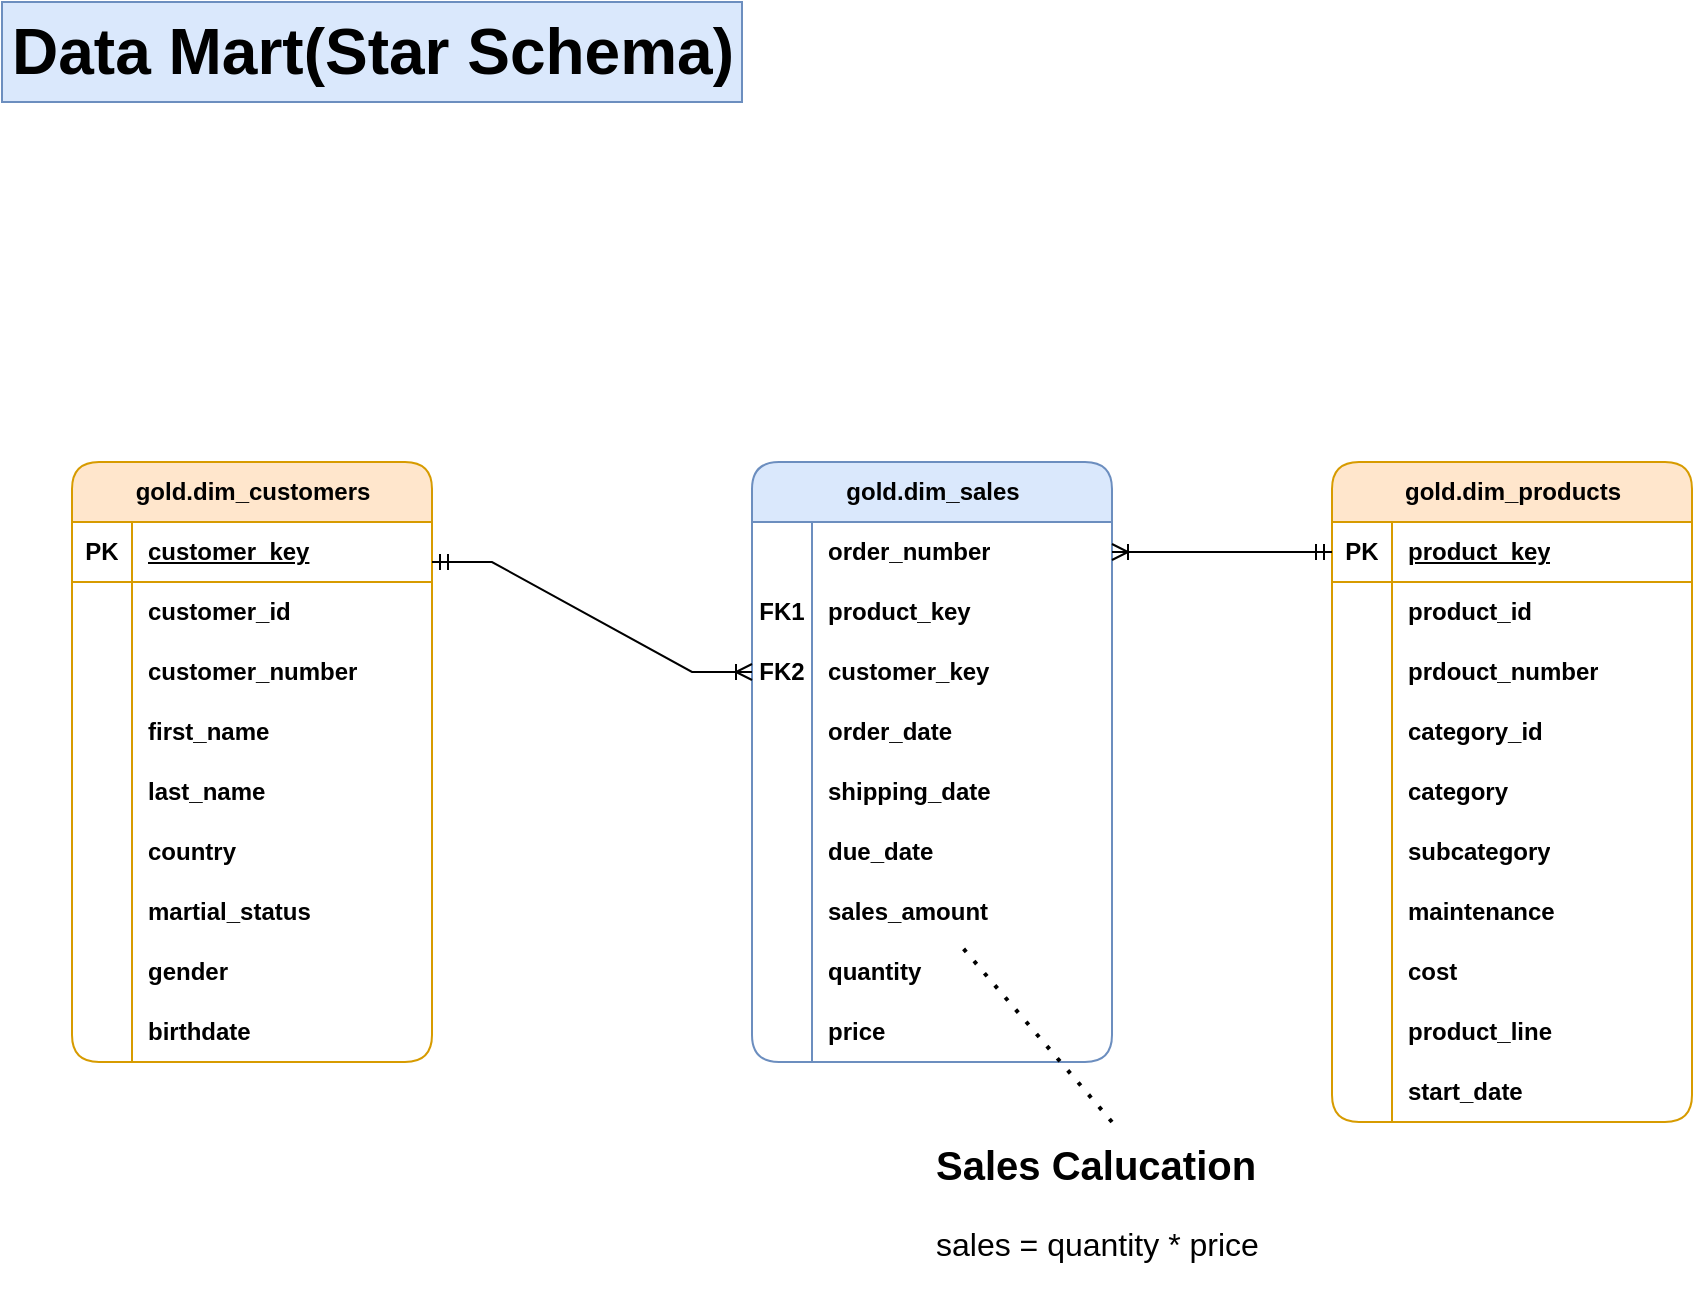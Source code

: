 <mxfile version="26.2.2">
  <diagram name="Page-1" id="klLKufNjEMABRukIhCHT">
    <mxGraphModel dx="2274" dy="779" grid="1" gridSize="10" guides="1" tooltips="1" connect="1" arrows="1" fold="1" page="1" pageScale="1" pageWidth="1200" pageHeight="1920" math="0" shadow="0">
      <root>
        <mxCell id="0" />
        <mxCell id="1" parent="0" />
        <mxCell id="yeSQ0_9H9f_iC3TppMp1-2" value="&lt;span&gt;&lt;font style=&quot;font-size: 32px;&quot;&gt;Data Mart(Star Schema)&lt;/font&gt;&lt;/span&gt;" style="text;html=1;align=center;verticalAlign=middle;resizable=0;points=[];autosize=1;strokeColor=#6c8ebf;fillColor=#dae8fc;fontStyle=1" vertex="1" parent="1">
          <mxGeometry x="-1065" y="30" width="370" height="50" as="geometry" />
        </mxCell>
        <mxCell id="yeSQ0_9H9f_iC3TppMp1-3" value="gold.dim_customers" style="shape=table;startSize=30;container=1;collapsible=1;childLayout=tableLayout;fixedRows=1;rowLines=0;fontStyle=1;align=center;resizeLast=1;html=1;fillColor=#ffe6cc;strokeColor=#d79b00;rounded=1;" vertex="1" parent="1">
          <mxGeometry x="-1030" y="260" width="180" height="300" as="geometry">
            <mxRectangle x="-670" y="310" width="150" height="30" as="alternateBounds" />
          </mxGeometry>
        </mxCell>
        <mxCell id="yeSQ0_9H9f_iC3TppMp1-4" value="" style="shape=tableRow;horizontal=0;startSize=0;swimlaneHead=0;swimlaneBody=0;fillColor=none;collapsible=0;dropTarget=0;points=[[0,0.5],[1,0.5]];portConstraint=eastwest;top=0;left=0;right=0;bottom=1;strokeColor=#d79b00;fontStyle=1" vertex="1" parent="yeSQ0_9H9f_iC3TppMp1-3">
          <mxGeometry y="30" width="180" height="30" as="geometry" />
        </mxCell>
        <mxCell id="yeSQ0_9H9f_iC3TppMp1-5" value="PK" style="shape=partialRectangle;connectable=0;fillColor=none;top=0;left=0;bottom=0;right=0;fontStyle=1;overflow=hidden;whiteSpace=wrap;html=1;strokeColor=#d79b00;" vertex="1" parent="yeSQ0_9H9f_iC3TppMp1-4">
          <mxGeometry width="30" height="30" as="geometry">
            <mxRectangle width="30" height="30" as="alternateBounds" />
          </mxGeometry>
        </mxCell>
        <mxCell id="yeSQ0_9H9f_iC3TppMp1-6" value="customer_key" style="shape=partialRectangle;connectable=0;fillColor=none;top=0;left=0;bottom=0;right=0;align=left;spacingLeft=6;fontStyle=5;overflow=hidden;whiteSpace=wrap;html=1;strokeColor=#d79b00;" vertex="1" parent="yeSQ0_9H9f_iC3TppMp1-4">
          <mxGeometry x="30" width="150" height="30" as="geometry">
            <mxRectangle width="150" height="30" as="alternateBounds" />
          </mxGeometry>
        </mxCell>
        <mxCell id="yeSQ0_9H9f_iC3TppMp1-7" value="" style="shape=tableRow;horizontal=0;startSize=0;swimlaneHead=0;swimlaneBody=0;fillColor=none;collapsible=0;dropTarget=0;points=[[0,0.5],[1,0.5]];portConstraint=eastwest;top=0;left=0;right=0;bottom=0;strokeColor=#d79b00;fontStyle=1" vertex="1" parent="yeSQ0_9H9f_iC3TppMp1-3">
          <mxGeometry y="60" width="180" height="30" as="geometry" />
        </mxCell>
        <mxCell id="yeSQ0_9H9f_iC3TppMp1-8" value="" style="shape=partialRectangle;connectable=0;fillColor=none;top=0;left=0;bottom=0;right=0;editable=1;overflow=hidden;whiteSpace=wrap;html=1;strokeColor=#d79b00;fontStyle=1" vertex="1" parent="yeSQ0_9H9f_iC3TppMp1-7">
          <mxGeometry width="30" height="30" as="geometry">
            <mxRectangle width="30" height="30" as="alternateBounds" />
          </mxGeometry>
        </mxCell>
        <mxCell id="yeSQ0_9H9f_iC3TppMp1-9" value="customer_id&lt;span style=&quot;white-space: pre;&quot;&gt;&#x9;&lt;/span&gt;&lt;span style=&quot;white-space: pre;&quot;&gt;&#x9;&lt;/span&gt;&lt;span style=&quot;white-space: pre;&quot;&gt;&#x9;&lt;/span&gt;&lt;span style=&quot;white-space: pre;&quot;&gt;&#x9;&lt;/span&gt;" style="shape=partialRectangle;connectable=0;fillColor=none;top=0;left=0;bottom=0;right=0;align=left;spacingLeft=6;overflow=hidden;whiteSpace=wrap;html=1;strokeColor=#d79b00;fontStyle=1" vertex="1" parent="yeSQ0_9H9f_iC3TppMp1-7">
          <mxGeometry x="30" width="150" height="30" as="geometry">
            <mxRectangle width="150" height="30" as="alternateBounds" />
          </mxGeometry>
        </mxCell>
        <mxCell id="yeSQ0_9H9f_iC3TppMp1-10" value="" style="shape=tableRow;horizontal=0;startSize=0;swimlaneHead=0;swimlaneBody=0;fillColor=none;collapsible=0;dropTarget=0;points=[[0,0.5],[1,0.5]];portConstraint=eastwest;top=0;left=0;right=0;bottom=0;strokeColor=#d79b00;fontStyle=1" vertex="1" parent="yeSQ0_9H9f_iC3TppMp1-3">
          <mxGeometry y="90" width="180" height="30" as="geometry" />
        </mxCell>
        <mxCell id="yeSQ0_9H9f_iC3TppMp1-11" value="" style="shape=partialRectangle;connectable=0;fillColor=none;top=0;left=0;bottom=0;right=0;editable=1;overflow=hidden;whiteSpace=wrap;html=1;strokeColor=#d79b00;fontStyle=1" vertex="1" parent="yeSQ0_9H9f_iC3TppMp1-10">
          <mxGeometry width="30" height="30" as="geometry">
            <mxRectangle width="30" height="30" as="alternateBounds" />
          </mxGeometry>
        </mxCell>
        <mxCell id="yeSQ0_9H9f_iC3TppMp1-12" value="customer_number" style="shape=partialRectangle;connectable=0;fillColor=none;top=0;left=0;bottom=0;right=0;align=left;spacingLeft=6;overflow=hidden;whiteSpace=wrap;html=1;strokeColor=#d79b00;fontStyle=1" vertex="1" parent="yeSQ0_9H9f_iC3TppMp1-10">
          <mxGeometry x="30" width="150" height="30" as="geometry">
            <mxRectangle width="150" height="30" as="alternateBounds" />
          </mxGeometry>
        </mxCell>
        <mxCell id="yeSQ0_9H9f_iC3TppMp1-13" value="" style="shape=tableRow;horizontal=0;startSize=0;swimlaneHead=0;swimlaneBody=0;fillColor=none;collapsible=0;dropTarget=0;points=[[0,0.5],[1,0.5]];portConstraint=eastwest;top=0;left=0;right=0;bottom=0;strokeColor=#d79b00;fontStyle=1" vertex="1" parent="yeSQ0_9H9f_iC3TppMp1-3">
          <mxGeometry y="120" width="180" height="30" as="geometry" />
        </mxCell>
        <mxCell id="yeSQ0_9H9f_iC3TppMp1-14" value="" style="shape=partialRectangle;connectable=0;fillColor=none;top=0;left=0;bottom=0;right=0;editable=1;overflow=hidden;whiteSpace=wrap;html=1;strokeColor=#d79b00;fontStyle=1" vertex="1" parent="yeSQ0_9H9f_iC3TppMp1-13">
          <mxGeometry width="30" height="30" as="geometry">
            <mxRectangle width="30" height="30" as="alternateBounds" />
          </mxGeometry>
        </mxCell>
        <mxCell id="yeSQ0_9H9f_iC3TppMp1-15" value="first_name" style="shape=partialRectangle;connectable=0;fillColor=none;top=0;left=0;bottom=0;right=0;align=left;spacingLeft=6;overflow=hidden;whiteSpace=wrap;html=1;strokeColor=#d79b00;fontStyle=1" vertex="1" parent="yeSQ0_9H9f_iC3TppMp1-13">
          <mxGeometry x="30" width="150" height="30" as="geometry">
            <mxRectangle width="150" height="30" as="alternateBounds" />
          </mxGeometry>
        </mxCell>
        <mxCell id="yeSQ0_9H9f_iC3TppMp1-16" value="" style="shape=tableRow;horizontal=0;startSize=0;swimlaneHead=0;swimlaneBody=0;fillColor=none;collapsible=0;dropTarget=0;points=[[0,0.5],[1,0.5]];portConstraint=eastwest;top=0;left=0;right=0;bottom=0;strokeColor=#d79b00;fontStyle=1" vertex="1" parent="yeSQ0_9H9f_iC3TppMp1-3">
          <mxGeometry y="150" width="180" height="30" as="geometry" />
        </mxCell>
        <mxCell id="yeSQ0_9H9f_iC3TppMp1-17" value="" style="shape=partialRectangle;connectable=0;fillColor=none;top=0;left=0;bottom=0;right=0;editable=1;overflow=hidden;whiteSpace=wrap;html=1;strokeColor=#d79b00;fontStyle=1" vertex="1" parent="yeSQ0_9H9f_iC3TppMp1-16">
          <mxGeometry width="30" height="30" as="geometry">
            <mxRectangle width="30" height="30" as="alternateBounds" />
          </mxGeometry>
        </mxCell>
        <mxCell id="yeSQ0_9H9f_iC3TppMp1-18" value="last_name&lt;span style=&quot;white-space: pre;&quot;&gt;&#x9;&lt;/span&gt;" style="shape=partialRectangle;connectable=0;fillColor=none;top=0;left=0;bottom=0;right=0;align=left;spacingLeft=6;overflow=hidden;whiteSpace=wrap;html=1;strokeColor=#d79b00;fontStyle=1" vertex="1" parent="yeSQ0_9H9f_iC3TppMp1-16">
          <mxGeometry x="30" width="150" height="30" as="geometry">
            <mxRectangle width="150" height="30" as="alternateBounds" />
          </mxGeometry>
        </mxCell>
        <mxCell id="yeSQ0_9H9f_iC3TppMp1-19" value="" style="shape=tableRow;horizontal=0;startSize=0;swimlaneHead=0;swimlaneBody=0;fillColor=none;collapsible=0;dropTarget=0;points=[[0,0.5],[1,0.5]];portConstraint=eastwest;top=0;left=0;right=0;bottom=0;strokeColor=#d79b00;fontStyle=1" vertex="1" parent="yeSQ0_9H9f_iC3TppMp1-3">
          <mxGeometry y="180" width="180" height="30" as="geometry" />
        </mxCell>
        <mxCell id="yeSQ0_9H9f_iC3TppMp1-20" value="" style="shape=partialRectangle;connectable=0;fillColor=none;top=0;left=0;bottom=0;right=0;editable=1;overflow=hidden;whiteSpace=wrap;html=1;strokeColor=#d79b00;fontStyle=1" vertex="1" parent="yeSQ0_9H9f_iC3TppMp1-19">
          <mxGeometry width="30" height="30" as="geometry">
            <mxRectangle width="30" height="30" as="alternateBounds" />
          </mxGeometry>
        </mxCell>
        <mxCell id="yeSQ0_9H9f_iC3TppMp1-21" value="country" style="shape=partialRectangle;connectable=0;fillColor=none;top=0;left=0;bottom=0;right=0;align=left;spacingLeft=6;overflow=hidden;whiteSpace=wrap;html=1;strokeColor=#d79b00;fontStyle=1" vertex="1" parent="yeSQ0_9H9f_iC3TppMp1-19">
          <mxGeometry x="30" width="150" height="30" as="geometry">
            <mxRectangle width="150" height="30" as="alternateBounds" />
          </mxGeometry>
        </mxCell>
        <mxCell id="yeSQ0_9H9f_iC3TppMp1-31" value="" style="shape=tableRow;horizontal=0;startSize=0;swimlaneHead=0;swimlaneBody=0;fillColor=none;collapsible=0;dropTarget=0;points=[[0,0.5],[1,0.5]];portConstraint=eastwest;top=0;left=0;right=0;bottom=0;strokeColor=#d79b00;fontStyle=1" vertex="1" parent="yeSQ0_9H9f_iC3TppMp1-3">
          <mxGeometry y="210" width="180" height="30" as="geometry" />
        </mxCell>
        <mxCell id="yeSQ0_9H9f_iC3TppMp1-32" value="" style="shape=partialRectangle;connectable=0;fillColor=none;top=0;left=0;bottom=0;right=0;editable=1;overflow=hidden;whiteSpace=wrap;html=1;strokeColor=#d79b00;fontStyle=1" vertex="1" parent="yeSQ0_9H9f_iC3TppMp1-31">
          <mxGeometry width="30" height="30" as="geometry">
            <mxRectangle width="30" height="30" as="alternateBounds" />
          </mxGeometry>
        </mxCell>
        <mxCell id="yeSQ0_9H9f_iC3TppMp1-33" value="martial_status" style="shape=partialRectangle;connectable=0;fillColor=none;top=0;left=0;bottom=0;right=0;align=left;spacingLeft=6;overflow=hidden;whiteSpace=wrap;html=1;strokeColor=#d79b00;fontStyle=1" vertex="1" parent="yeSQ0_9H9f_iC3TppMp1-31">
          <mxGeometry x="30" width="150" height="30" as="geometry">
            <mxRectangle width="150" height="30" as="alternateBounds" />
          </mxGeometry>
        </mxCell>
        <mxCell id="yeSQ0_9H9f_iC3TppMp1-22" value="" style="shape=tableRow;horizontal=0;startSize=0;swimlaneHead=0;swimlaneBody=0;fillColor=none;collapsible=0;dropTarget=0;points=[[0,0.5],[1,0.5]];portConstraint=eastwest;top=0;left=0;right=0;bottom=0;strokeColor=#d79b00;fontStyle=1" vertex="1" parent="yeSQ0_9H9f_iC3TppMp1-3">
          <mxGeometry y="240" width="180" height="30" as="geometry" />
        </mxCell>
        <mxCell id="yeSQ0_9H9f_iC3TppMp1-23" value="" style="shape=partialRectangle;connectable=0;fillColor=none;top=0;left=0;bottom=0;right=0;editable=1;overflow=hidden;whiteSpace=wrap;html=1;strokeColor=#d79b00;fontStyle=1" vertex="1" parent="yeSQ0_9H9f_iC3TppMp1-22">
          <mxGeometry width="30" height="30" as="geometry">
            <mxRectangle width="30" height="30" as="alternateBounds" />
          </mxGeometry>
        </mxCell>
        <mxCell id="yeSQ0_9H9f_iC3TppMp1-24" value="gender" style="shape=partialRectangle;connectable=0;fillColor=none;top=0;left=0;bottom=0;right=0;align=left;spacingLeft=6;overflow=hidden;whiteSpace=wrap;html=1;strokeColor=#d79b00;fontStyle=1" vertex="1" parent="yeSQ0_9H9f_iC3TppMp1-22">
          <mxGeometry x="30" width="150" height="30" as="geometry">
            <mxRectangle width="150" height="30" as="alternateBounds" />
          </mxGeometry>
        </mxCell>
        <mxCell id="yeSQ0_9H9f_iC3TppMp1-25" value="" style="shape=tableRow;horizontal=0;startSize=0;swimlaneHead=0;swimlaneBody=0;fillColor=none;collapsible=0;dropTarget=0;points=[[0,0.5],[1,0.5]];portConstraint=eastwest;top=0;left=0;right=0;bottom=0;strokeColor=#d79b00;fontStyle=1" vertex="1" parent="yeSQ0_9H9f_iC3TppMp1-3">
          <mxGeometry y="270" width="180" height="30" as="geometry" />
        </mxCell>
        <mxCell id="yeSQ0_9H9f_iC3TppMp1-26" value="" style="shape=partialRectangle;connectable=0;fillColor=none;top=0;left=0;bottom=0;right=0;editable=1;overflow=hidden;whiteSpace=wrap;html=1;strokeColor=#d79b00;fontStyle=1" vertex="1" parent="yeSQ0_9H9f_iC3TppMp1-25">
          <mxGeometry width="30" height="30" as="geometry">
            <mxRectangle width="30" height="30" as="alternateBounds" />
          </mxGeometry>
        </mxCell>
        <mxCell id="yeSQ0_9H9f_iC3TppMp1-27" value="birthdate" style="shape=partialRectangle;connectable=0;fillColor=none;top=0;left=0;bottom=0;right=0;align=left;spacingLeft=6;overflow=hidden;whiteSpace=wrap;html=1;strokeColor=#d79b00;fontStyle=1" vertex="1" parent="yeSQ0_9H9f_iC3TppMp1-25">
          <mxGeometry x="30" width="150" height="30" as="geometry">
            <mxRectangle width="150" height="30" as="alternateBounds" />
          </mxGeometry>
        </mxCell>
        <mxCell id="yeSQ0_9H9f_iC3TppMp1-34" value="gold.dim_sales" style="shape=table;startSize=30;container=1;collapsible=1;childLayout=tableLayout;fixedRows=1;rowLines=0;fontStyle=1;align=center;resizeLast=1;html=1;fillColor=#dae8fc;strokeColor=#6c8ebf;rounded=1;" vertex="1" parent="1">
          <mxGeometry x="-690" y="260" width="180" height="300" as="geometry">
            <mxRectangle x="-670" y="310" width="150" height="30" as="alternateBounds" />
          </mxGeometry>
        </mxCell>
        <mxCell id="yeSQ0_9H9f_iC3TppMp1-38" value="" style="shape=tableRow;horizontal=0;startSize=0;swimlaneHead=0;swimlaneBody=0;fillColor=none;collapsible=0;dropTarget=0;points=[[0,0.5],[1,0.5]];portConstraint=eastwest;top=0;left=0;right=0;bottom=0;strokeColor=#6c8ebf;fontStyle=1" vertex="1" parent="yeSQ0_9H9f_iC3TppMp1-34">
          <mxGeometry y="30" width="180" height="30" as="geometry" />
        </mxCell>
        <mxCell id="yeSQ0_9H9f_iC3TppMp1-39" value="" style="shape=partialRectangle;connectable=0;fillColor=none;top=0;left=0;bottom=0;right=0;editable=1;overflow=hidden;whiteSpace=wrap;html=1;strokeColor=#6c8ebf;fontStyle=1" vertex="1" parent="yeSQ0_9H9f_iC3TppMp1-38">
          <mxGeometry width="30" height="30" as="geometry">
            <mxRectangle width="30" height="30" as="alternateBounds" />
          </mxGeometry>
        </mxCell>
        <mxCell id="yeSQ0_9H9f_iC3TppMp1-40" value="order_number" style="shape=partialRectangle;connectable=0;fillColor=none;top=0;left=0;bottom=0;right=0;align=left;spacingLeft=6;overflow=hidden;whiteSpace=wrap;html=1;strokeColor=#6c8ebf;fontStyle=1" vertex="1" parent="yeSQ0_9H9f_iC3TppMp1-38">
          <mxGeometry x="30" width="150" height="30" as="geometry">
            <mxRectangle width="150" height="30" as="alternateBounds" />
          </mxGeometry>
        </mxCell>
        <mxCell id="yeSQ0_9H9f_iC3TppMp1-127" value="" style="shape=tableRow;horizontal=0;startSize=0;swimlaneHead=0;swimlaneBody=0;fillColor=none;collapsible=0;dropTarget=0;points=[[0,0.5],[1,0.5]];portConstraint=eastwest;top=0;left=0;right=0;bottom=0;strokeColor=#6c8ebf;fontStyle=1" vertex="1" parent="yeSQ0_9H9f_iC3TppMp1-34">
          <mxGeometry y="60" width="180" height="30" as="geometry" />
        </mxCell>
        <mxCell id="yeSQ0_9H9f_iC3TppMp1-128" value="FK1" style="shape=partialRectangle;connectable=0;fillColor=none;top=0;left=0;bottom=0;right=0;editable=1;overflow=hidden;whiteSpace=wrap;html=1;strokeColor=#6c8ebf;fontStyle=1" vertex="1" parent="yeSQ0_9H9f_iC3TppMp1-127">
          <mxGeometry width="30" height="30" as="geometry">
            <mxRectangle width="30" height="30" as="alternateBounds" />
          </mxGeometry>
        </mxCell>
        <mxCell id="yeSQ0_9H9f_iC3TppMp1-129" value="product_key&lt;span style=&quot;white-space: pre;&quot;&gt;&#x9;&lt;/span&gt;" style="shape=partialRectangle;connectable=0;fillColor=none;top=0;left=0;bottom=0;right=0;align=left;spacingLeft=6;overflow=hidden;whiteSpace=wrap;html=1;strokeColor=#6c8ebf;fontStyle=1" vertex="1" parent="yeSQ0_9H9f_iC3TppMp1-127">
          <mxGeometry x="30" width="150" height="30" as="geometry">
            <mxRectangle width="150" height="30" as="alternateBounds" />
          </mxGeometry>
        </mxCell>
        <mxCell id="yeSQ0_9H9f_iC3TppMp1-41" value="" style="shape=tableRow;horizontal=0;startSize=0;swimlaneHead=0;swimlaneBody=0;fillColor=none;collapsible=0;dropTarget=0;points=[[0,0.5],[1,0.5]];portConstraint=eastwest;top=0;left=0;right=0;bottom=0;strokeColor=#6c8ebf;fontStyle=1" vertex="1" parent="yeSQ0_9H9f_iC3TppMp1-34">
          <mxGeometry y="90" width="180" height="30" as="geometry" />
        </mxCell>
        <mxCell id="yeSQ0_9H9f_iC3TppMp1-42" value="FK2" style="shape=partialRectangle;connectable=0;fillColor=none;top=0;left=0;bottom=0;right=0;editable=1;overflow=hidden;whiteSpace=wrap;html=1;strokeColor=#6c8ebf;fontStyle=1" vertex="1" parent="yeSQ0_9H9f_iC3TppMp1-41">
          <mxGeometry width="30" height="30" as="geometry">
            <mxRectangle width="30" height="30" as="alternateBounds" />
          </mxGeometry>
        </mxCell>
        <mxCell id="yeSQ0_9H9f_iC3TppMp1-43" value="customer_key" style="shape=partialRectangle;connectable=0;fillColor=none;top=0;left=0;bottom=0;right=0;align=left;spacingLeft=6;overflow=hidden;whiteSpace=wrap;html=1;strokeColor=#6c8ebf;fontStyle=1" vertex="1" parent="yeSQ0_9H9f_iC3TppMp1-41">
          <mxGeometry x="30" width="150" height="30" as="geometry">
            <mxRectangle width="150" height="30" as="alternateBounds" />
          </mxGeometry>
        </mxCell>
        <mxCell id="yeSQ0_9H9f_iC3TppMp1-44" value="" style="shape=tableRow;horizontal=0;startSize=0;swimlaneHead=0;swimlaneBody=0;fillColor=none;collapsible=0;dropTarget=0;points=[[0,0.5],[1,0.5]];portConstraint=eastwest;top=0;left=0;right=0;bottom=0;strokeColor=#6c8ebf;fontStyle=1" vertex="1" parent="yeSQ0_9H9f_iC3TppMp1-34">
          <mxGeometry y="120" width="180" height="30" as="geometry" />
        </mxCell>
        <mxCell id="yeSQ0_9H9f_iC3TppMp1-45" value="" style="shape=partialRectangle;connectable=0;fillColor=none;top=0;left=0;bottom=0;right=0;editable=1;overflow=hidden;whiteSpace=wrap;html=1;strokeColor=#6c8ebf;fontStyle=1" vertex="1" parent="yeSQ0_9H9f_iC3TppMp1-44">
          <mxGeometry width="30" height="30" as="geometry">
            <mxRectangle width="30" height="30" as="alternateBounds" />
          </mxGeometry>
        </mxCell>
        <mxCell id="yeSQ0_9H9f_iC3TppMp1-46" value="order_date" style="shape=partialRectangle;connectable=0;fillColor=none;top=0;left=0;bottom=0;right=0;align=left;spacingLeft=6;overflow=hidden;whiteSpace=wrap;html=1;strokeColor=#6c8ebf;fontStyle=1" vertex="1" parent="yeSQ0_9H9f_iC3TppMp1-44">
          <mxGeometry x="30" width="150" height="30" as="geometry">
            <mxRectangle width="150" height="30" as="alternateBounds" />
          </mxGeometry>
        </mxCell>
        <mxCell id="yeSQ0_9H9f_iC3TppMp1-47" value="" style="shape=tableRow;horizontal=0;startSize=0;swimlaneHead=0;swimlaneBody=0;fillColor=none;collapsible=0;dropTarget=0;points=[[0,0.5],[1,0.5]];portConstraint=eastwest;top=0;left=0;right=0;bottom=0;strokeColor=#6c8ebf;fontStyle=1" vertex="1" parent="yeSQ0_9H9f_iC3TppMp1-34">
          <mxGeometry y="150" width="180" height="30" as="geometry" />
        </mxCell>
        <mxCell id="yeSQ0_9H9f_iC3TppMp1-48" value="" style="shape=partialRectangle;connectable=0;fillColor=none;top=0;left=0;bottom=0;right=0;editable=1;overflow=hidden;whiteSpace=wrap;html=1;strokeColor=#6c8ebf;fontStyle=1" vertex="1" parent="yeSQ0_9H9f_iC3TppMp1-47">
          <mxGeometry width="30" height="30" as="geometry">
            <mxRectangle width="30" height="30" as="alternateBounds" />
          </mxGeometry>
        </mxCell>
        <mxCell id="yeSQ0_9H9f_iC3TppMp1-49" value="shipping_date" style="shape=partialRectangle;connectable=0;fillColor=none;top=0;left=0;bottom=0;right=0;align=left;spacingLeft=6;overflow=hidden;whiteSpace=wrap;html=1;strokeColor=#6c8ebf;fontStyle=1" vertex="1" parent="yeSQ0_9H9f_iC3TppMp1-47">
          <mxGeometry x="30" width="150" height="30" as="geometry">
            <mxRectangle width="150" height="30" as="alternateBounds" />
          </mxGeometry>
        </mxCell>
        <mxCell id="yeSQ0_9H9f_iC3TppMp1-50" value="" style="shape=tableRow;horizontal=0;startSize=0;swimlaneHead=0;swimlaneBody=0;fillColor=none;collapsible=0;dropTarget=0;points=[[0,0.5],[1,0.5]];portConstraint=eastwest;top=0;left=0;right=0;bottom=0;strokeColor=#6c8ebf;fontStyle=1" vertex="1" parent="yeSQ0_9H9f_iC3TppMp1-34">
          <mxGeometry y="180" width="180" height="30" as="geometry" />
        </mxCell>
        <mxCell id="yeSQ0_9H9f_iC3TppMp1-51" value="" style="shape=partialRectangle;connectable=0;fillColor=none;top=0;left=0;bottom=0;right=0;editable=1;overflow=hidden;whiteSpace=wrap;html=1;strokeColor=#6c8ebf;fontStyle=1" vertex="1" parent="yeSQ0_9H9f_iC3TppMp1-50">
          <mxGeometry width="30" height="30" as="geometry">
            <mxRectangle width="30" height="30" as="alternateBounds" />
          </mxGeometry>
        </mxCell>
        <mxCell id="yeSQ0_9H9f_iC3TppMp1-52" value="due_date" style="shape=partialRectangle;connectable=0;fillColor=none;top=0;left=0;bottom=0;right=0;align=left;spacingLeft=6;overflow=hidden;whiteSpace=wrap;html=1;strokeColor=#6c8ebf;fontStyle=1" vertex="1" parent="yeSQ0_9H9f_iC3TppMp1-50">
          <mxGeometry x="30" width="150" height="30" as="geometry">
            <mxRectangle width="150" height="30" as="alternateBounds" />
          </mxGeometry>
        </mxCell>
        <mxCell id="yeSQ0_9H9f_iC3TppMp1-53" value="" style="shape=tableRow;horizontal=0;startSize=0;swimlaneHead=0;swimlaneBody=0;fillColor=none;collapsible=0;dropTarget=0;points=[[0,0.5],[1,0.5]];portConstraint=eastwest;top=0;left=0;right=0;bottom=0;strokeColor=#6c8ebf;fontStyle=1" vertex="1" parent="yeSQ0_9H9f_iC3TppMp1-34">
          <mxGeometry y="210" width="180" height="30" as="geometry" />
        </mxCell>
        <mxCell id="yeSQ0_9H9f_iC3TppMp1-54" value="" style="shape=partialRectangle;connectable=0;fillColor=none;top=0;left=0;bottom=0;right=0;editable=1;overflow=hidden;whiteSpace=wrap;html=1;strokeColor=#6c8ebf;fontStyle=1" vertex="1" parent="yeSQ0_9H9f_iC3TppMp1-53">
          <mxGeometry width="30" height="30" as="geometry">
            <mxRectangle width="30" height="30" as="alternateBounds" />
          </mxGeometry>
        </mxCell>
        <mxCell id="yeSQ0_9H9f_iC3TppMp1-55" value="sales_amount" style="shape=partialRectangle;connectable=0;fillColor=none;top=0;left=0;bottom=0;right=0;align=left;spacingLeft=6;overflow=hidden;whiteSpace=wrap;html=1;strokeColor=#6c8ebf;fontStyle=1" vertex="1" parent="yeSQ0_9H9f_iC3TppMp1-53">
          <mxGeometry x="30" width="150" height="30" as="geometry">
            <mxRectangle width="150" height="30" as="alternateBounds" />
          </mxGeometry>
        </mxCell>
        <mxCell id="yeSQ0_9H9f_iC3TppMp1-56" value="" style="shape=tableRow;horizontal=0;startSize=0;swimlaneHead=0;swimlaneBody=0;fillColor=none;collapsible=0;dropTarget=0;points=[[0,0.5],[1,0.5]];portConstraint=eastwest;top=0;left=0;right=0;bottom=0;strokeColor=#6c8ebf;fontStyle=1" vertex="1" parent="yeSQ0_9H9f_iC3TppMp1-34">
          <mxGeometry y="240" width="180" height="30" as="geometry" />
        </mxCell>
        <mxCell id="yeSQ0_9H9f_iC3TppMp1-57" value="" style="shape=partialRectangle;connectable=0;fillColor=none;top=0;left=0;bottom=0;right=0;editable=1;overflow=hidden;whiteSpace=wrap;html=1;strokeColor=#6c8ebf;fontStyle=1" vertex="1" parent="yeSQ0_9H9f_iC3TppMp1-56">
          <mxGeometry width="30" height="30" as="geometry">
            <mxRectangle width="30" height="30" as="alternateBounds" />
          </mxGeometry>
        </mxCell>
        <mxCell id="yeSQ0_9H9f_iC3TppMp1-58" value="quantity" style="shape=partialRectangle;connectable=0;fillColor=none;top=0;left=0;bottom=0;right=0;align=left;spacingLeft=6;overflow=hidden;whiteSpace=wrap;html=1;strokeColor=#6c8ebf;fontStyle=1" vertex="1" parent="yeSQ0_9H9f_iC3TppMp1-56">
          <mxGeometry x="30" width="150" height="30" as="geometry">
            <mxRectangle width="150" height="30" as="alternateBounds" />
          </mxGeometry>
        </mxCell>
        <mxCell id="yeSQ0_9H9f_iC3TppMp1-59" value="" style="shape=tableRow;horizontal=0;startSize=0;swimlaneHead=0;swimlaneBody=0;fillColor=none;collapsible=0;dropTarget=0;points=[[0,0.5],[1,0.5]];portConstraint=eastwest;top=0;left=0;right=0;bottom=0;strokeColor=#6c8ebf;fontStyle=1" vertex="1" parent="yeSQ0_9H9f_iC3TppMp1-34">
          <mxGeometry y="270" width="180" height="30" as="geometry" />
        </mxCell>
        <mxCell id="yeSQ0_9H9f_iC3TppMp1-60" value="" style="shape=partialRectangle;connectable=0;fillColor=none;top=0;left=0;bottom=0;right=0;editable=1;overflow=hidden;whiteSpace=wrap;html=1;strokeColor=#6c8ebf;fontStyle=1" vertex="1" parent="yeSQ0_9H9f_iC3TppMp1-59">
          <mxGeometry width="30" height="30" as="geometry">
            <mxRectangle width="30" height="30" as="alternateBounds" />
          </mxGeometry>
        </mxCell>
        <mxCell id="yeSQ0_9H9f_iC3TppMp1-61" value="price" style="shape=partialRectangle;connectable=0;fillColor=none;top=0;left=0;bottom=0;right=0;align=left;spacingLeft=6;overflow=hidden;whiteSpace=wrap;html=1;strokeColor=#6c8ebf;fontStyle=1" vertex="1" parent="yeSQ0_9H9f_iC3TppMp1-59">
          <mxGeometry x="30" width="150" height="30" as="geometry">
            <mxRectangle width="150" height="30" as="alternateBounds" />
          </mxGeometry>
        </mxCell>
        <mxCell id="yeSQ0_9H9f_iC3TppMp1-90" value="gold.dim_products" style="shape=table;startSize=30;container=1;collapsible=1;childLayout=tableLayout;fixedRows=1;rowLines=0;fontStyle=1;align=center;resizeLast=1;html=1;fillColor=#ffe6cc;strokeColor=#d79b00;rounded=1;" vertex="1" parent="1">
          <mxGeometry x="-400" y="260" width="180" height="330" as="geometry">
            <mxRectangle x="-670" y="310" width="150" height="30" as="alternateBounds" />
          </mxGeometry>
        </mxCell>
        <mxCell id="yeSQ0_9H9f_iC3TppMp1-91" value="" style="shape=tableRow;horizontal=0;startSize=0;swimlaneHead=0;swimlaneBody=0;fillColor=none;collapsible=0;dropTarget=0;points=[[0,0.5],[1,0.5]];portConstraint=eastwest;top=0;left=0;right=0;bottom=1;strokeColor=#d79b00;fontStyle=1" vertex="1" parent="yeSQ0_9H9f_iC3TppMp1-90">
          <mxGeometry y="30" width="180" height="30" as="geometry" />
        </mxCell>
        <mxCell id="yeSQ0_9H9f_iC3TppMp1-92" value="PK" style="shape=partialRectangle;connectable=0;fillColor=none;top=0;left=0;bottom=0;right=0;fontStyle=1;overflow=hidden;whiteSpace=wrap;html=1;strokeColor=#d79b00;" vertex="1" parent="yeSQ0_9H9f_iC3TppMp1-91">
          <mxGeometry width="30" height="30" as="geometry">
            <mxRectangle width="30" height="30" as="alternateBounds" />
          </mxGeometry>
        </mxCell>
        <mxCell id="yeSQ0_9H9f_iC3TppMp1-93" value="product_key" style="shape=partialRectangle;connectable=0;fillColor=none;top=0;left=0;bottom=0;right=0;align=left;spacingLeft=6;fontStyle=5;overflow=hidden;whiteSpace=wrap;html=1;strokeColor=#d79b00;" vertex="1" parent="yeSQ0_9H9f_iC3TppMp1-91">
          <mxGeometry x="30" width="150" height="30" as="geometry">
            <mxRectangle width="150" height="30" as="alternateBounds" />
          </mxGeometry>
        </mxCell>
        <mxCell id="yeSQ0_9H9f_iC3TppMp1-94" value="" style="shape=tableRow;horizontal=0;startSize=0;swimlaneHead=0;swimlaneBody=0;fillColor=none;collapsible=0;dropTarget=0;points=[[0,0.5],[1,0.5]];portConstraint=eastwest;top=0;left=0;right=0;bottom=0;strokeColor=#d79b00;fontStyle=1" vertex="1" parent="yeSQ0_9H9f_iC3TppMp1-90">
          <mxGeometry y="60" width="180" height="30" as="geometry" />
        </mxCell>
        <mxCell id="yeSQ0_9H9f_iC3TppMp1-95" value="" style="shape=partialRectangle;connectable=0;fillColor=none;top=0;left=0;bottom=0;right=0;editable=1;overflow=hidden;whiteSpace=wrap;html=1;strokeColor=#d79b00;fontStyle=1" vertex="1" parent="yeSQ0_9H9f_iC3TppMp1-94">
          <mxGeometry width="30" height="30" as="geometry">
            <mxRectangle width="30" height="30" as="alternateBounds" />
          </mxGeometry>
        </mxCell>
        <mxCell id="yeSQ0_9H9f_iC3TppMp1-96" value="product_id" style="shape=partialRectangle;connectable=0;fillColor=none;top=0;left=0;bottom=0;right=0;align=left;spacingLeft=6;overflow=hidden;whiteSpace=wrap;html=1;strokeColor=#d79b00;fontStyle=1" vertex="1" parent="yeSQ0_9H9f_iC3TppMp1-94">
          <mxGeometry x="30" width="150" height="30" as="geometry">
            <mxRectangle width="150" height="30" as="alternateBounds" />
          </mxGeometry>
        </mxCell>
        <mxCell id="yeSQ0_9H9f_iC3TppMp1-97" value="" style="shape=tableRow;horizontal=0;startSize=0;swimlaneHead=0;swimlaneBody=0;fillColor=none;collapsible=0;dropTarget=0;points=[[0,0.5],[1,0.5]];portConstraint=eastwest;top=0;left=0;right=0;bottom=0;strokeColor=#d79b00;fontStyle=1" vertex="1" parent="yeSQ0_9H9f_iC3TppMp1-90">
          <mxGeometry y="90" width="180" height="30" as="geometry" />
        </mxCell>
        <mxCell id="yeSQ0_9H9f_iC3TppMp1-98" value="" style="shape=partialRectangle;connectable=0;fillColor=none;top=0;left=0;bottom=0;right=0;editable=1;overflow=hidden;whiteSpace=wrap;html=1;strokeColor=#d79b00;fontStyle=1" vertex="1" parent="yeSQ0_9H9f_iC3TppMp1-97">
          <mxGeometry width="30" height="30" as="geometry">
            <mxRectangle width="30" height="30" as="alternateBounds" />
          </mxGeometry>
        </mxCell>
        <mxCell id="yeSQ0_9H9f_iC3TppMp1-99" value="prdouct_number" style="shape=partialRectangle;connectable=0;fillColor=none;top=0;left=0;bottom=0;right=0;align=left;spacingLeft=6;overflow=hidden;whiteSpace=wrap;html=1;strokeColor=#d79b00;fontStyle=1" vertex="1" parent="yeSQ0_9H9f_iC3TppMp1-97">
          <mxGeometry x="30" width="150" height="30" as="geometry">
            <mxRectangle width="150" height="30" as="alternateBounds" />
          </mxGeometry>
        </mxCell>
        <mxCell id="yeSQ0_9H9f_iC3TppMp1-100" value="" style="shape=tableRow;horizontal=0;startSize=0;swimlaneHead=0;swimlaneBody=0;fillColor=none;collapsible=0;dropTarget=0;points=[[0,0.5],[1,0.5]];portConstraint=eastwest;top=0;left=0;right=0;bottom=0;strokeColor=#d79b00;fontStyle=1" vertex="1" parent="yeSQ0_9H9f_iC3TppMp1-90">
          <mxGeometry y="120" width="180" height="30" as="geometry" />
        </mxCell>
        <mxCell id="yeSQ0_9H9f_iC3TppMp1-101" value="" style="shape=partialRectangle;connectable=0;fillColor=none;top=0;left=0;bottom=0;right=0;editable=1;overflow=hidden;whiteSpace=wrap;html=1;strokeColor=#d79b00;fontStyle=1" vertex="1" parent="yeSQ0_9H9f_iC3TppMp1-100">
          <mxGeometry width="30" height="30" as="geometry">
            <mxRectangle width="30" height="30" as="alternateBounds" />
          </mxGeometry>
        </mxCell>
        <mxCell id="yeSQ0_9H9f_iC3TppMp1-102" value="category_id" style="shape=partialRectangle;connectable=0;fillColor=none;top=0;left=0;bottom=0;right=0;align=left;spacingLeft=6;overflow=hidden;whiteSpace=wrap;html=1;strokeColor=#d79b00;fontStyle=1" vertex="1" parent="yeSQ0_9H9f_iC3TppMp1-100">
          <mxGeometry x="30" width="150" height="30" as="geometry">
            <mxRectangle width="150" height="30" as="alternateBounds" />
          </mxGeometry>
        </mxCell>
        <mxCell id="yeSQ0_9H9f_iC3TppMp1-103" value="" style="shape=tableRow;horizontal=0;startSize=0;swimlaneHead=0;swimlaneBody=0;fillColor=none;collapsible=0;dropTarget=0;points=[[0,0.5],[1,0.5]];portConstraint=eastwest;top=0;left=0;right=0;bottom=0;strokeColor=#d79b00;fontStyle=1" vertex="1" parent="yeSQ0_9H9f_iC3TppMp1-90">
          <mxGeometry y="150" width="180" height="30" as="geometry" />
        </mxCell>
        <mxCell id="yeSQ0_9H9f_iC3TppMp1-104" value="" style="shape=partialRectangle;connectable=0;fillColor=none;top=0;left=0;bottom=0;right=0;editable=1;overflow=hidden;whiteSpace=wrap;html=1;strokeColor=#d79b00;fontStyle=1" vertex="1" parent="yeSQ0_9H9f_iC3TppMp1-103">
          <mxGeometry width="30" height="30" as="geometry">
            <mxRectangle width="30" height="30" as="alternateBounds" />
          </mxGeometry>
        </mxCell>
        <mxCell id="yeSQ0_9H9f_iC3TppMp1-105" value="category" style="shape=partialRectangle;connectable=0;fillColor=none;top=0;left=0;bottom=0;right=0;align=left;spacingLeft=6;overflow=hidden;whiteSpace=wrap;html=1;strokeColor=#d79b00;fontStyle=1" vertex="1" parent="yeSQ0_9H9f_iC3TppMp1-103">
          <mxGeometry x="30" width="150" height="30" as="geometry">
            <mxRectangle width="150" height="30" as="alternateBounds" />
          </mxGeometry>
        </mxCell>
        <mxCell id="yeSQ0_9H9f_iC3TppMp1-106" value="" style="shape=tableRow;horizontal=0;startSize=0;swimlaneHead=0;swimlaneBody=0;fillColor=none;collapsible=0;dropTarget=0;points=[[0,0.5],[1,0.5]];portConstraint=eastwest;top=0;left=0;right=0;bottom=0;strokeColor=#d79b00;fontStyle=1" vertex="1" parent="yeSQ0_9H9f_iC3TppMp1-90">
          <mxGeometry y="180" width="180" height="30" as="geometry" />
        </mxCell>
        <mxCell id="yeSQ0_9H9f_iC3TppMp1-107" value="" style="shape=partialRectangle;connectable=0;fillColor=none;top=0;left=0;bottom=0;right=0;editable=1;overflow=hidden;whiteSpace=wrap;html=1;strokeColor=#d79b00;fontStyle=1" vertex="1" parent="yeSQ0_9H9f_iC3TppMp1-106">
          <mxGeometry width="30" height="30" as="geometry">
            <mxRectangle width="30" height="30" as="alternateBounds" />
          </mxGeometry>
        </mxCell>
        <mxCell id="yeSQ0_9H9f_iC3TppMp1-108" value="subcategory" style="shape=partialRectangle;connectable=0;fillColor=none;top=0;left=0;bottom=0;right=0;align=left;spacingLeft=6;overflow=hidden;whiteSpace=wrap;html=1;strokeColor=#d79b00;fontStyle=1" vertex="1" parent="yeSQ0_9H9f_iC3TppMp1-106">
          <mxGeometry x="30" width="150" height="30" as="geometry">
            <mxRectangle width="150" height="30" as="alternateBounds" />
          </mxGeometry>
        </mxCell>
        <mxCell id="yeSQ0_9H9f_iC3TppMp1-109" value="" style="shape=tableRow;horizontal=0;startSize=0;swimlaneHead=0;swimlaneBody=0;fillColor=none;collapsible=0;dropTarget=0;points=[[0,0.5],[1,0.5]];portConstraint=eastwest;top=0;left=0;right=0;bottom=0;strokeColor=#d79b00;fontStyle=1" vertex="1" parent="yeSQ0_9H9f_iC3TppMp1-90">
          <mxGeometry y="210" width="180" height="30" as="geometry" />
        </mxCell>
        <mxCell id="yeSQ0_9H9f_iC3TppMp1-110" value="" style="shape=partialRectangle;connectable=0;fillColor=none;top=0;left=0;bottom=0;right=0;editable=1;overflow=hidden;whiteSpace=wrap;html=1;strokeColor=#d79b00;fontStyle=1" vertex="1" parent="yeSQ0_9H9f_iC3TppMp1-109">
          <mxGeometry width="30" height="30" as="geometry">
            <mxRectangle width="30" height="30" as="alternateBounds" />
          </mxGeometry>
        </mxCell>
        <mxCell id="yeSQ0_9H9f_iC3TppMp1-111" value="maintenance" style="shape=partialRectangle;connectable=0;fillColor=none;top=0;left=0;bottom=0;right=0;align=left;spacingLeft=6;overflow=hidden;whiteSpace=wrap;html=1;strokeColor=#d79b00;fontStyle=1" vertex="1" parent="yeSQ0_9H9f_iC3TppMp1-109">
          <mxGeometry x="30" width="150" height="30" as="geometry">
            <mxRectangle width="150" height="30" as="alternateBounds" />
          </mxGeometry>
        </mxCell>
        <mxCell id="yeSQ0_9H9f_iC3TppMp1-112" value="" style="shape=tableRow;horizontal=0;startSize=0;swimlaneHead=0;swimlaneBody=0;fillColor=none;collapsible=0;dropTarget=0;points=[[0,0.5],[1,0.5]];portConstraint=eastwest;top=0;left=0;right=0;bottom=0;strokeColor=#d79b00;fontStyle=1" vertex="1" parent="yeSQ0_9H9f_iC3TppMp1-90">
          <mxGeometry y="240" width="180" height="30" as="geometry" />
        </mxCell>
        <mxCell id="yeSQ0_9H9f_iC3TppMp1-113" value="" style="shape=partialRectangle;connectable=0;fillColor=none;top=0;left=0;bottom=0;right=0;editable=1;overflow=hidden;whiteSpace=wrap;html=1;strokeColor=#d79b00;fontStyle=1" vertex="1" parent="yeSQ0_9H9f_iC3TppMp1-112">
          <mxGeometry width="30" height="30" as="geometry">
            <mxRectangle width="30" height="30" as="alternateBounds" />
          </mxGeometry>
        </mxCell>
        <mxCell id="yeSQ0_9H9f_iC3TppMp1-114" value="cost" style="shape=partialRectangle;connectable=0;fillColor=none;top=0;left=0;bottom=0;right=0;align=left;spacingLeft=6;overflow=hidden;whiteSpace=wrap;html=1;strokeColor=#d79b00;fontStyle=1" vertex="1" parent="yeSQ0_9H9f_iC3TppMp1-112">
          <mxGeometry x="30" width="150" height="30" as="geometry">
            <mxRectangle width="150" height="30" as="alternateBounds" />
          </mxGeometry>
        </mxCell>
        <mxCell id="yeSQ0_9H9f_iC3TppMp1-115" value="" style="shape=tableRow;horizontal=0;startSize=0;swimlaneHead=0;swimlaneBody=0;fillColor=none;collapsible=0;dropTarget=0;points=[[0,0.5],[1,0.5]];portConstraint=eastwest;top=0;left=0;right=0;bottom=0;strokeColor=#d79b00;fontStyle=1" vertex="1" parent="yeSQ0_9H9f_iC3TppMp1-90">
          <mxGeometry y="270" width="180" height="30" as="geometry" />
        </mxCell>
        <mxCell id="yeSQ0_9H9f_iC3TppMp1-116" value="" style="shape=partialRectangle;connectable=0;fillColor=none;top=0;left=0;bottom=0;right=0;editable=1;overflow=hidden;whiteSpace=wrap;html=1;strokeColor=#d79b00;fontStyle=1" vertex="1" parent="yeSQ0_9H9f_iC3TppMp1-115">
          <mxGeometry width="30" height="30" as="geometry">
            <mxRectangle width="30" height="30" as="alternateBounds" />
          </mxGeometry>
        </mxCell>
        <mxCell id="yeSQ0_9H9f_iC3TppMp1-117" value="product_line" style="shape=partialRectangle;connectable=0;fillColor=none;top=0;left=0;bottom=0;right=0;align=left;spacingLeft=6;overflow=hidden;whiteSpace=wrap;html=1;strokeColor=#d79b00;fontStyle=1" vertex="1" parent="yeSQ0_9H9f_iC3TppMp1-115">
          <mxGeometry x="30" width="150" height="30" as="geometry">
            <mxRectangle width="150" height="30" as="alternateBounds" />
          </mxGeometry>
        </mxCell>
        <mxCell id="yeSQ0_9H9f_iC3TppMp1-118" value="" style="shape=tableRow;horizontal=0;startSize=0;swimlaneHead=0;swimlaneBody=0;fillColor=none;collapsible=0;dropTarget=0;points=[[0,0.5],[1,0.5]];portConstraint=eastwest;top=0;left=0;right=0;bottom=0;strokeColor=#d79b00;fontStyle=1" vertex="1" parent="yeSQ0_9H9f_iC3TppMp1-90">
          <mxGeometry y="300" width="180" height="30" as="geometry" />
        </mxCell>
        <mxCell id="yeSQ0_9H9f_iC3TppMp1-119" value="" style="shape=partialRectangle;connectable=0;fillColor=none;top=0;left=0;bottom=0;right=0;editable=1;overflow=hidden;whiteSpace=wrap;html=1;strokeColor=#d79b00;fontStyle=1" vertex="1" parent="yeSQ0_9H9f_iC3TppMp1-118">
          <mxGeometry width="30" height="30" as="geometry">
            <mxRectangle width="30" height="30" as="alternateBounds" />
          </mxGeometry>
        </mxCell>
        <mxCell id="yeSQ0_9H9f_iC3TppMp1-120" value="start_date" style="shape=partialRectangle;connectable=0;fillColor=none;top=0;left=0;bottom=0;right=0;align=left;spacingLeft=6;overflow=hidden;whiteSpace=wrap;html=1;strokeColor=#d79b00;fontStyle=1" vertex="1" parent="yeSQ0_9H9f_iC3TppMp1-118">
          <mxGeometry x="30" width="150" height="30" as="geometry">
            <mxRectangle width="150" height="30" as="alternateBounds" />
          </mxGeometry>
        </mxCell>
        <mxCell id="yeSQ0_9H9f_iC3TppMp1-121" value="" style="edgeStyle=entityRelationEdgeStyle;fontSize=12;html=1;endArrow=ERoneToMany;startArrow=ERmandOne;rounded=0;entryX=0;entryY=0.5;entryDx=0;entryDy=0;" edge="1" parent="1" target="yeSQ0_9H9f_iC3TppMp1-41">
          <mxGeometry width="100" height="100" relative="1" as="geometry">
            <mxPoint x="-850" y="310" as="sourcePoint" />
            <mxPoint x="-750" y="210" as="targetPoint" />
          </mxGeometry>
        </mxCell>
        <mxCell id="yeSQ0_9H9f_iC3TppMp1-123" value="" style="edgeStyle=entityRelationEdgeStyle;fontSize=12;html=1;endArrow=ERoneToMany;startArrow=ERmandOne;rounded=0;" edge="1" parent="1" source="yeSQ0_9H9f_iC3TppMp1-91" target="yeSQ0_9H9f_iC3TppMp1-38">
          <mxGeometry width="100" height="100" relative="1" as="geometry">
            <mxPoint x="-470" y="290" as="sourcePoint" />
            <mxPoint x="-370" y="190" as="targetPoint" />
            <Array as="points">
              <mxPoint x="-439" y="250" />
            </Array>
          </mxGeometry>
        </mxCell>
        <mxCell id="yeSQ0_9H9f_iC3TppMp1-130" value="&lt;h1 style=&quot;margin-top: 0px;&quot;&gt;&lt;font style=&quot;font-size: 20px;&quot;&gt;Sales Calucation&lt;/font&gt;&lt;/h1&gt;&lt;div&gt;&lt;font style=&quot;font-size: 16px;&quot;&gt;sales = quantity * price&lt;/font&gt;&lt;/div&gt;" style="text;html=1;whiteSpace=wrap;overflow=hidden;rounded=0;" vertex="1" parent="1">
          <mxGeometry x="-600" y="590" width="180" height="80" as="geometry" />
        </mxCell>
        <mxCell id="yeSQ0_9H9f_iC3TppMp1-131" value="" style="endArrow=none;dashed=1;html=1;dashPattern=1 3;strokeWidth=2;rounded=0;exitX=0.5;exitY=0;exitDx=0;exitDy=0;" edge="1" parent="1" source="yeSQ0_9H9f_iC3TppMp1-130" target="yeSQ0_9H9f_iC3TppMp1-53">
          <mxGeometry width="50" height="50" relative="1" as="geometry">
            <mxPoint x="-490" y="570" as="sourcePoint" />
            <mxPoint x="-440" y="520" as="targetPoint" />
          </mxGeometry>
        </mxCell>
      </root>
    </mxGraphModel>
  </diagram>
</mxfile>
